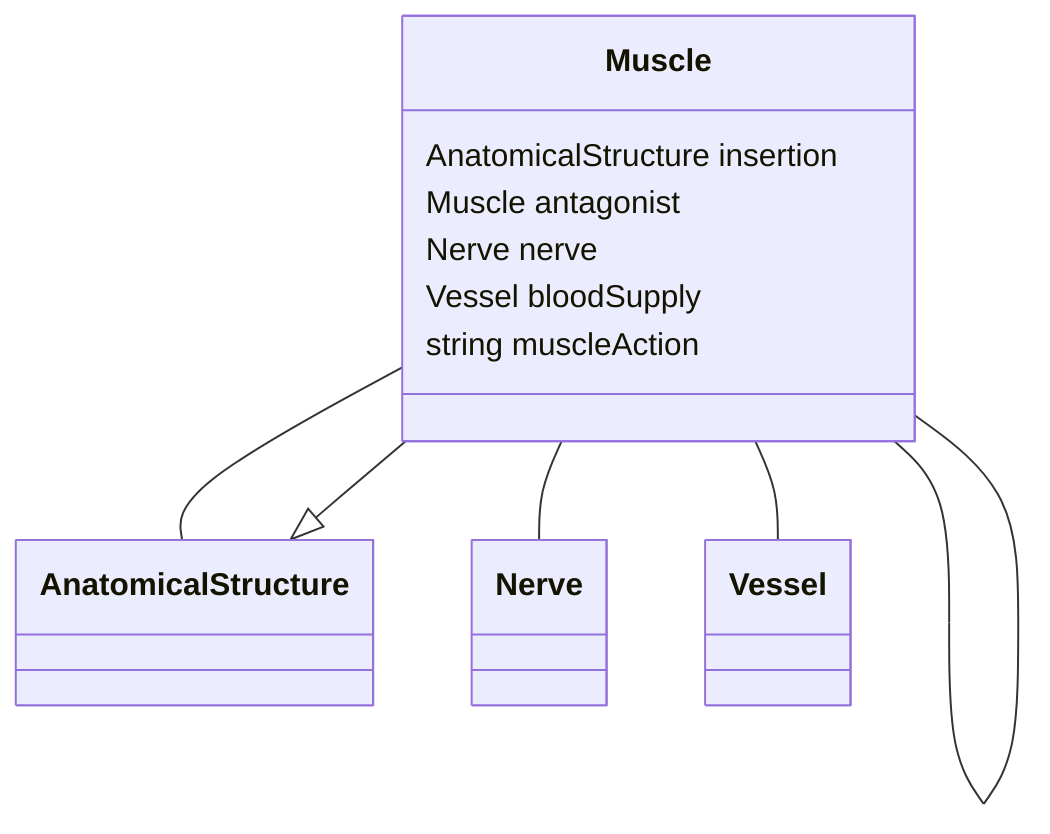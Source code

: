 classDiagram
  Muscle -- AnatomicalStructure
Muscle -- Muscle
Muscle -- Nerve
Muscle -- Vessel


AnatomicalStructure <|-- Muscle
class Muscle {

  AnatomicalStructure insertion
  Muscle antagonist
  Nerve nerve
  Vessel bloodSupply
  string muscleAction

}